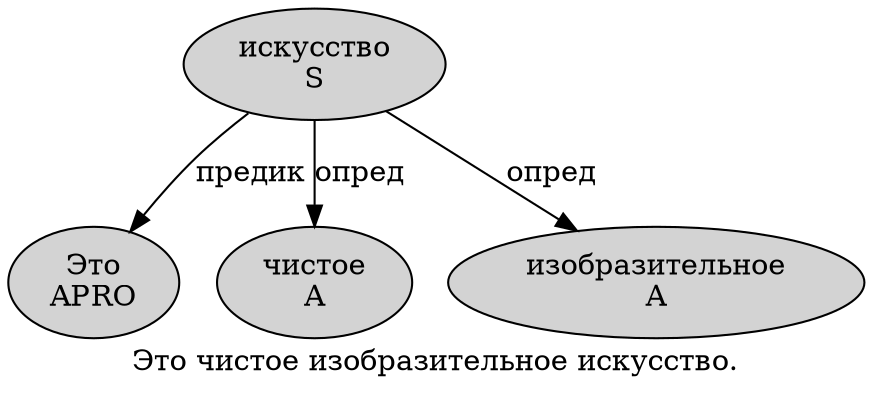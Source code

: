 digraph SENTENCE_2230 {
	graph [label="Это чистое изобразительное искусство."]
	node [style=filled]
		0 [label="Это
APRO" color="" fillcolor=lightgray penwidth=1 shape=ellipse]
		1 [label="чистое
A" color="" fillcolor=lightgray penwidth=1 shape=ellipse]
		2 [label="изобразительное
A" color="" fillcolor=lightgray penwidth=1 shape=ellipse]
		3 [label="искусство
S" color="" fillcolor=lightgray penwidth=1 shape=ellipse]
			3 -> 0 [label="предик"]
			3 -> 1 [label="опред"]
			3 -> 2 [label="опред"]
}